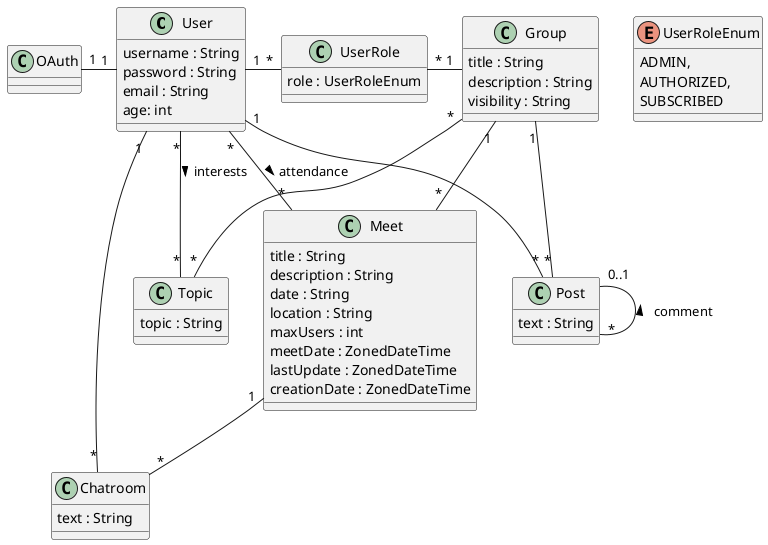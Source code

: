 @startuml

class User {
  username : String
  password : String
  email : String
  age: int

}
class OAuth{
}
class Group {
    title : String
    description : String
    visibility : String
}

class Topic {
     topic : String
}

enum UserRoleEnum {
    ADMIN,
    AUTHORIZED,
    SUBSCRIBED
}

class UserRole {
     role : UserRoleEnum
}

class Post {
     text : String
}

class Chatroom {
     text : String
}

class Meet {
    title : String
    description : String
    date : String
    location : String
    maxUsers : int
    meetDate : ZonedDateTime
    lastUpdate : ZonedDateTime
    creationDate : ZonedDateTime
}

User "1" --right-- "*" Chatroom
Meet "1" -- "*" Chatroom
Group "*" --right-- "*" Topic
Group "1" --left-- "*" UserRole
User "1" --right-- "*" UserRole
User "1" --left-- "1" OAuth
Post "0..1" --right-- "*" Post : comment <
User "*" -- "*" Topic : interests >
User "1" --right-- "*" Post
Group "1" -- "*" Post
Group "1" -- "*" Meet
User "*" --right-- "*" Meet : attendance >

@enduml
